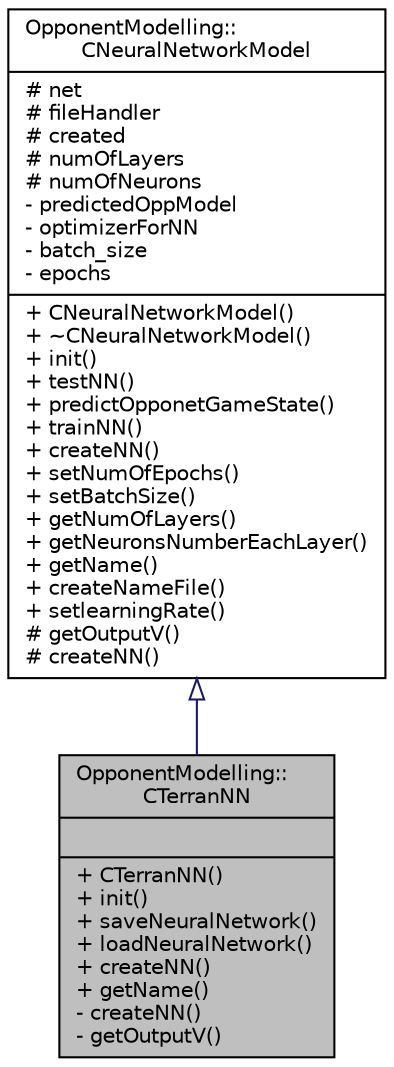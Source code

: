 digraph "OpponentModelling::CTerranNN"
{
  edge [fontname="Helvetica",fontsize="10",labelfontname="Helvetica",labelfontsize="10"];
  node [fontname="Helvetica",fontsize="10",shape=record];
  Node0 [label="{OpponentModelling::\lCTerranNN\n||+ CTerranNN()\l+ init()\l+ saveNeuralNetwork()\l+ loadNeuralNetwork()\l+ createNN()\l+ getName()\l- createNN()\l- getOutputV()\l}",height=0.2,width=0.4,color="black", fillcolor="grey75", style="filled", fontcolor="black"];
  Node1 -> Node0 [dir="back",color="midnightblue",fontsize="10",style="solid",arrowtail="onormal",fontname="Helvetica"];
  Node1 [label="{OpponentModelling::\lCNeuralNetworkModel\n|# net\l# fileHandler\l# created\l# numOfLayers\l# numOfNeurons\l- predictedOppModel\l- optimizerForNN\l- batch_size\l- epochs\l|+ CNeuralNetworkModel()\l+ ~CNeuralNetworkModel()\l+ init()\l+ testNN()\l+ predictOpponetGameState()\l+ trainNN()\l+ createNN()\l+ setNumOfEpochs()\l+ setBatchSize()\l+ getNumOfLayers()\l+ getNeuronsNumberEachLayer()\l+ getName()\l+ createNameFile()\l+ setlearningRate()\l# getOutputV()\l# createNN()\l}",height=0.2,width=0.4,color="black", fillcolor="white", style="filled",URL="$classOpponentModelling_1_1CNeuralNetworkModel.html",tooltip="Class representing model of neural network. It has all necessary information stored for the proper ru..."];
}

